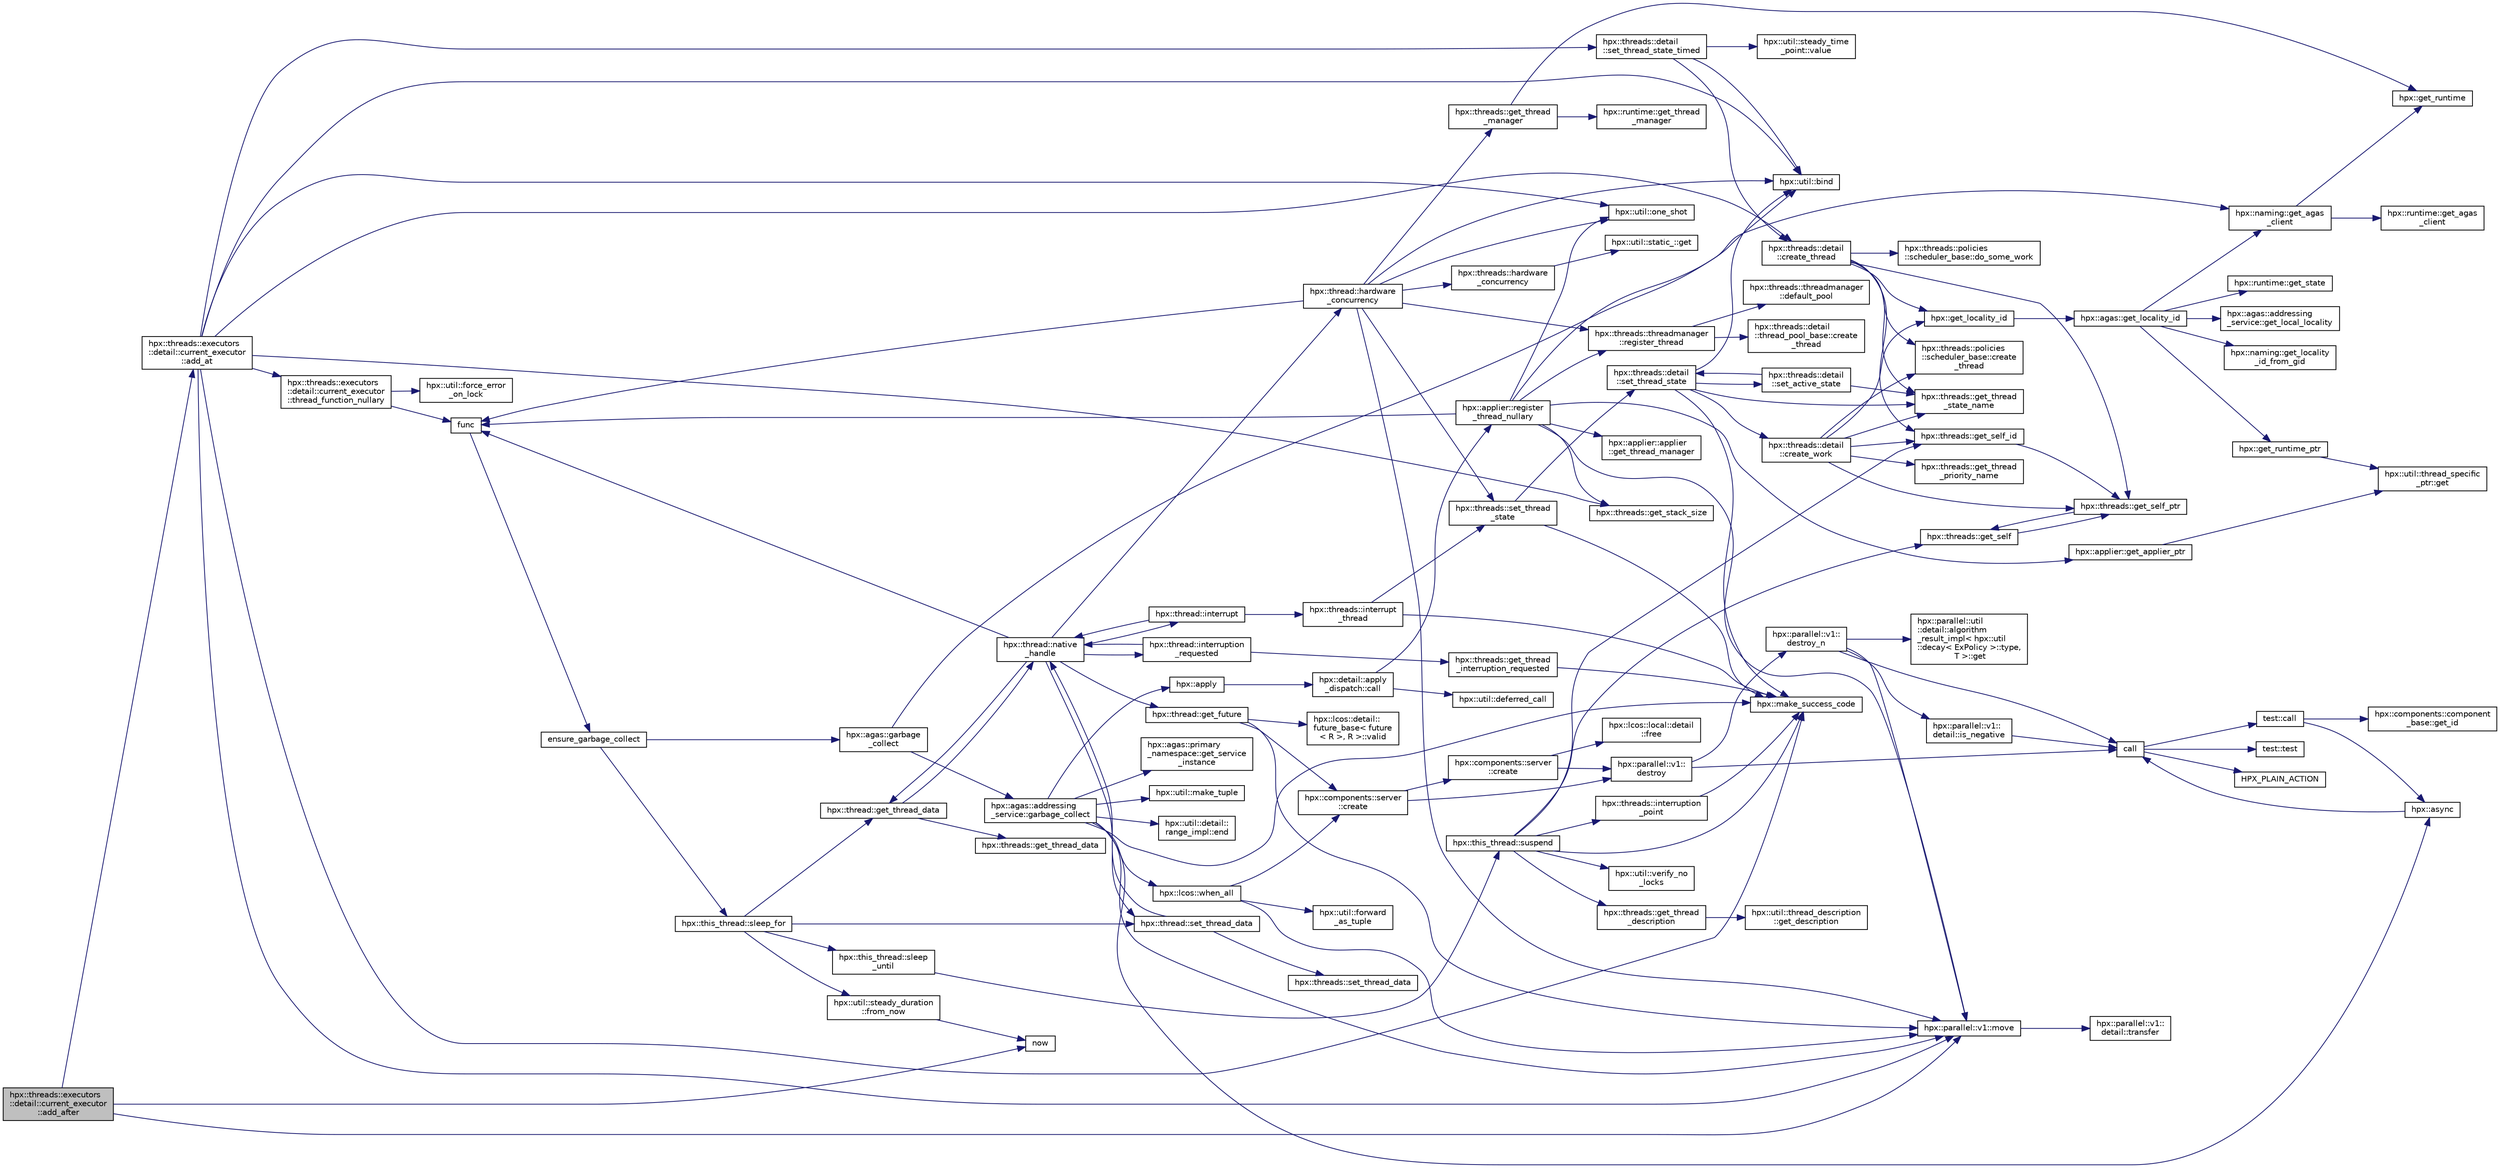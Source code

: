 digraph "hpx::threads::executors::detail::current_executor::add_after"
{
  edge [fontname="Helvetica",fontsize="10",labelfontname="Helvetica",labelfontsize="10"];
  node [fontname="Helvetica",fontsize="10",shape=record];
  rankdir="LR";
  Node90 [label="hpx::threads::executors\l::detail::current_executor\l::add_after",height=0.2,width=0.4,color="black", fillcolor="grey75", style="filled", fontcolor="black"];
  Node90 -> Node91 [color="midnightblue",fontsize="10",style="solid",fontname="Helvetica"];
  Node91 [label="hpx::threads::executors\l::detail::current_executor\l::add_at",height=0.2,width=0.4,color="black", fillcolor="white", style="filled",URL="$d9/d5b/classhpx_1_1threads_1_1executors_1_1detail_1_1current__executor.html#a776cf0363bb6621f2490b07e62d8f1b6"];
  Node91 -> Node92 [color="midnightblue",fontsize="10",style="solid",fontname="Helvetica"];
  Node92 [label="hpx::util::bind",height=0.2,width=0.4,color="black", fillcolor="white", style="filled",URL="$df/dad/namespacehpx_1_1util.html#ad844caedf82a0173d6909d910c3e48c6"];
  Node91 -> Node93 [color="midnightblue",fontsize="10",style="solid",fontname="Helvetica"];
  Node93 [label="hpx::util::one_shot",height=0.2,width=0.4,color="black", fillcolor="white", style="filled",URL="$df/dad/namespacehpx_1_1util.html#a273e61be42a72415291e0ec0a4f28c7a"];
  Node91 -> Node94 [color="midnightblue",fontsize="10",style="solid",fontname="Helvetica"];
  Node94 [label="hpx::threads::executors\l::detail::current_executor\l::thread_function_nullary",height=0.2,width=0.4,color="black", fillcolor="white", style="filled",URL="$d9/d5b/classhpx_1_1threads_1_1executors_1_1detail_1_1current__executor.html#af27e2c9d756418a50a8c107bdecbbacc"];
  Node94 -> Node95 [color="midnightblue",fontsize="10",style="solid",fontname="Helvetica"];
  Node95 [label="func",height=0.2,width=0.4,color="black", fillcolor="white", style="filled",URL="$d8/dfd/id__type__ref__counting__1032_8cpp.html#ab811b86ea5107ffb3351fcaa29d2c652"];
  Node95 -> Node96 [color="midnightblue",fontsize="10",style="solid",fontname="Helvetica"];
  Node96 [label="ensure_garbage_collect",height=0.2,width=0.4,color="black", fillcolor="white", style="filled",URL="$d8/dfd/id__type__ref__counting__1032_8cpp.html#a5264b94bf7c262ac0e521fb290d476d5"];
  Node96 -> Node97 [color="midnightblue",fontsize="10",style="solid",fontname="Helvetica"];
  Node97 [label="hpx::this_thread::sleep_for",height=0.2,width=0.4,color="black", fillcolor="white", style="filled",URL="$d9/d52/namespacehpx_1_1this__thread.html#afc042a5a5fa52eef2d1d177a343435cf"];
  Node97 -> Node98 [color="midnightblue",fontsize="10",style="solid",fontname="Helvetica"];
  Node98 [label="hpx::this_thread::sleep\l_until",height=0.2,width=0.4,color="black", fillcolor="white", style="filled",URL="$d9/d52/namespacehpx_1_1this__thread.html#ae12a853980115b23ff0ab8ca06622658"];
  Node98 -> Node99 [color="midnightblue",fontsize="10",style="solid",fontname="Helvetica"];
  Node99 [label="hpx::this_thread::suspend",height=0.2,width=0.4,color="black", fillcolor="white", style="filled",URL="$d9/d52/namespacehpx_1_1this__thread.html#aca220026fb3014c0881d129fe31c0073"];
  Node99 -> Node100 [color="midnightblue",fontsize="10",style="solid",fontname="Helvetica"];
  Node100 [label="hpx::threads::get_self",height=0.2,width=0.4,color="black", fillcolor="white", style="filled",URL="$d7/d28/namespacehpx_1_1threads.html#a07daf4d6d29233f20d66d41ab7b5b8e8"];
  Node100 -> Node101 [color="midnightblue",fontsize="10",style="solid",fontname="Helvetica"];
  Node101 [label="hpx::threads::get_self_ptr",height=0.2,width=0.4,color="black", fillcolor="white", style="filled",URL="$d7/d28/namespacehpx_1_1threads.html#a22877ae347ad884cde3a51397dad6c53"];
  Node101 -> Node100 [color="midnightblue",fontsize="10",style="solid",fontname="Helvetica"];
  Node99 -> Node102 [color="midnightblue",fontsize="10",style="solid",fontname="Helvetica"];
  Node102 [label="hpx::threads::get_self_id",height=0.2,width=0.4,color="black", fillcolor="white", style="filled",URL="$d7/d28/namespacehpx_1_1threads.html#afafe0f900b9fac3d4ed3c747625c1cfe"];
  Node102 -> Node101 [color="midnightblue",fontsize="10",style="solid",fontname="Helvetica"];
  Node99 -> Node103 [color="midnightblue",fontsize="10",style="solid",fontname="Helvetica"];
  Node103 [label="hpx::threads::interruption\l_point",height=0.2,width=0.4,color="black", fillcolor="white", style="filled",URL="$d7/d28/namespacehpx_1_1threads.html#ada6ec56a12b050707311d8c628089059"];
  Node103 -> Node104 [color="midnightblue",fontsize="10",style="solid",fontname="Helvetica"];
  Node104 [label="hpx::make_success_code",height=0.2,width=0.4,color="black", fillcolor="white", style="filled",URL="$d8/d83/namespacehpx.html#a0e8512a8f49e2a6c8185061181419d8f",tooltip="Returns error_code(hpx::success, \"success\", mode). "];
  Node99 -> Node105 [color="midnightblue",fontsize="10",style="solid",fontname="Helvetica"];
  Node105 [label="hpx::util::verify_no\l_locks",height=0.2,width=0.4,color="black", fillcolor="white", style="filled",URL="$df/dad/namespacehpx_1_1util.html#ae0e1837ee6f09b79b26c2e788d2e9fc9"];
  Node99 -> Node106 [color="midnightblue",fontsize="10",style="solid",fontname="Helvetica"];
  Node106 [label="hpx::threads::get_thread\l_description",height=0.2,width=0.4,color="black", fillcolor="white", style="filled",URL="$d7/d28/namespacehpx_1_1threads.html#a42fc18a7a680f4e8bc633a4b4c956701"];
  Node106 -> Node107 [color="midnightblue",fontsize="10",style="solid",fontname="Helvetica"];
  Node107 [label="hpx::util::thread_description\l::get_description",height=0.2,width=0.4,color="black", fillcolor="white", style="filled",URL="$df/d9e/structhpx_1_1util_1_1thread__description.html#a8c834e14eca6eb228188022577f9f952"];
  Node99 -> Node104 [color="midnightblue",fontsize="10",style="solid",fontname="Helvetica"];
  Node97 -> Node108 [color="midnightblue",fontsize="10",style="solid",fontname="Helvetica"];
  Node108 [label="hpx::util::steady_duration\l::from_now",height=0.2,width=0.4,color="black", fillcolor="white", style="filled",URL="$d9/d4f/classhpx_1_1util_1_1steady__duration.html#a0132206d767cd0f7395507b40111a153"];
  Node108 -> Node109 [color="midnightblue",fontsize="10",style="solid",fontname="Helvetica"];
  Node109 [label="now",height=0.2,width=0.4,color="black", fillcolor="white", style="filled",URL="$de/db3/1d__stencil__1__omp_8cpp.html#a89e9667753dccfac455bd37a7a3a7b16"];
  Node97 -> Node110 [color="midnightblue",fontsize="10",style="solid",fontname="Helvetica"];
  Node110 [label="hpx::thread::get_thread_data",height=0.2,width=0.4,color="black", fillcolor="white", style="filled",URL="$de/d9b/classhpx_1_1thread.html#a4535ef82cec3b953d2c941d20e3e3904"];
  Node110 -> Node111 [color="midnightblue",fontsize="10",style="solid",fontname="Helvetica"];
  Node111 [label="hpx::threads::get_thread_data",height=0.2,width=0.4,color="black", fillcolor="white", style="filled",URL="$d7/d28/namespacehpx_1_1threads.html#a8737931ff6303807225f735b2b384ae4"];
  Node110 -> Node112 [color="midnightblue",fontsize="10",style="solid",fontname="Helvetica"];
  Node112 [label="hpx::thread::native\l_handle",height=0.2,width=0.4,color="black", fillcolor="white", style="filled",URL="$de/d9b/classhpx_1_1thread.html#acf48190d264ab64c1c4ec99d0b421b5a"];
  Node112 -> Node113 [color="midnightblue",fontsize="10",style="solid",fontname="Helvetica"];
  Node113 [label="hpx::thread::hardware\l_concurrency",height=0.2,width=0.4,color="black", fillcolor="white", style="filled",URL="$de/d9b/classhpx_1_1thread.html#a8e4fff210e02485ba493bc3a2a956c03"];
  Node113 -> Node114 [color="midnightblue",fontsize="10",style="solid",fontname="Helvetica"];
  Node114 [label="hpx::threads::hardware\l_concurrency",height=0.2,width=0.4,color="black", fillcolor="white", style="filled",URL="$d7/d28/namespacehpx_1_1threads.html#aa8752a235478d2ad7b5ac467b63ab527"];
  Node114 -> Node115 [color="midnightblue",fontsize="10",style="solid",fontname="Helvetica"];
  Node115 [label="hpx::util::static_::get",height=0.2,width=0.4,color="black", fillcolor="white", style="filled",URL="$d3/dbb/structhpx_1_1util_1_1static__.html#a2967c633948a3bf17a3b5405ef5a8318"];
  Node113 -> Node95 [color="midnightblue",fontsize="10",style="solid",fontname="Helvetica"];
  Node113 -> Node92 [color="midnightblue",fontsize="10",style="solid",fontname="Helvetica"];
  Node113 -> Node93 [color="midnightblue",fontsize="10",style="solid",fontname="Helvetica"];
  Node113 -> Node116 [color="midnightblue",fontsize="10",style="solid",fontname="Helvetica"];
  Node116 [label="hpx::parallel::v1::move",height=0.2,width=0.4,color="black", fillcolor="white", style="filled",URL="$db/db9/namespacehpx_1_1parallel_1_1v1.html#aa7c4ede081ce786c9d1eb1adff495cfc"];
  Node116 -> Node117 [color="midnightblue",fontsize="10",style="solid",fontname="Helvetica"];
  Node117 [label="hpx::parallel::v1::\ldetail::transfer",height=0.2,width=0.4,color="black", fillcolor="white", style="filled",URL="$d2/ddd/namespacehpx_1_1parallel_1_1v1_1_1detail.html#ab1b56a05e1885ca7cc7ffa1804dd2f3c"];
  Node113 -> Node118 [color="midnightblue",fontsize="10",style="solid",fontname="Helvetica"];
  Node118 [label="hpx::threads::get_thread\l_manager",height=0.2,width=0.4,color="black", fillcolor="white", style="filled",URL="$d7/d28/namespacehpx_1_1threads.html#a076973c3a53beadde7d967e22c4f6cce"];
  Node118 -> Node119 [color="midnightblue",fontsize="10",style="solid",fontname="Helvetica"];
  Node119 [label="hpx::get_runtime",height=0.2,width=0.4,color="black", fillcolor="white", style="filled",URL="$d8/d83/namespacehpx.html#aef902cc6c7dd3b9fbadf34d1e850a070"];
  Node118 -> Node120 [color="midnightblue",fontsize="10",style="solid",fontname="Helvetica"];
  Node120 [label="hpx::runtime::get_thread\l_manager",height=0.2,width=0.4,color="black", fillcolor="white", style="filled",URL="$d0/d7b/classhpx_1_1runtime.html#a865b12d57fcd44a8d3dda3e35414f563"];
  Node113 -> Node121 [color="midnightblue",fontsize="10",style="solid",fontname="Helvetica"];
  Node121 [label="hpx::threads::threadmanager\l::register_thread",height=0.2,width=0.4,color="black", fillcolor="white", style="filled",URL="$d5/daa/classhpx_1_1threads_1_1threadmanager.html#a7f79c7578e08a60ca45eb276ce8133d8"];
  Node121 -> Node122 [color="midnightblue",fontsize="10",style="solid",fontname="Helvetica"];
  Node122 [label="hpx::threads::threadmanager\l::default_pool",height=0.2,width=0.4,color="black", fillcolor="white", style="filled",URL="$d5/daa/classhpx_1_1threads_1_1threadmanager.html#a851f067d03b5dd1c5e6a9a6a841e05df"];
  Node121 -> Node123 [color="midnightblue",fontsize="10",style="solid",fontname="Helvetica"];
  Node123 [label="hpx::threads::detail\l::thread_pool_base::create\l_thread",height=0.2,width=0.4,color="black", fillcolor="white", style="filled",URL="$de/dae/classhpx_1_1threads_1_1detail_1_1thread__pool__base.html#ad35d3779eef6f4528e62a26d71b34b34"];
  Node113 -> Node124 [color="midnightblue",fontsize="10",style="solid",fontname="Helvetica"];
  Node124 [label="hpx::threads::set_thread\l_state",height=0.2,width=0.4,color="black", fillcolor="white", style="filled",URL="$d7/d28/namespacehpx_1_1threads.html#ac0690ad16ad778bcc79dcd727cc33025",tooltip="Set the thread state of the thread referenced by the thread_id id. "];
  Node124 -> Node104 [color="midnightblue",fontsize="10",style="solid",fontname="Helvetica"];
  Node124 -> Node125 [color="midnightblue",fontsize="10",style="solid",fontname="Helvetica"];
  Node125 [label="hpx::threads::detail\l::set_thread_state",height=0.2,width=0.4,color="black", fillcolor="white", style="filled",URL="$d2/dd1/namespacehpx_1_1threads_1_1detail.html#af85ddc854c4a149bf1738eb1b111b9ab"];
  Node125 -> Node126 [color="midnightblue",fontsize="10",style="solid",fontname="Helvetica"];
  Node126 [label="hpx::threads::get_thread\l_state_name",height=0.2,width=0.4,color="black", fillcolor="white", style="filled",URL="$d7/d28/namespacehpx_1_1threads.html#a26f91ea8d2195f165c033241c5cd11db"];
  Node125 -> Node104 [color="midnightblue",fontsize="10",style="solid",fontname="Helvetica"];
  Node125 -> Node92 [color="midnightblue",fontsize="10",style="solid",fontname="Helvetica"];
  Node125 -> Node127 [color="midnightblue",fontsize="10",style="solid",fontname="Helvetica"];
  Node127 [label="hpx::threads::detail\l::set_active_state",height=0.2,width=0.4,color="black", fillcolor="white", style="filled",URL="$d2/dd1/namespacehpx_1_1threads_1_1detail.html#a45884a5bf04ad66a4f259231a3947e76"];
  Node127 -> Node126 [color="midnightblue",fontsize="10",style="solid",fontname="Helvetica"];
  Node127 -> Node125 [color="midnightblue",fontsize="10",style="solid",fontname="Helvetica"];
  Node125 -> Node128 [color="midnightblue",fontsize="10",style="solid",fontname="Helvetica"];
  Node128 [label="hpx::threads::detail\l::create_work",height=0.2,width=0.4,color="black", fillcolor="white", style="filled",URL="$d2/dd1/namespacehpx_1_1threads_1_1detail.html#ae22384a3c1b1a1940032fad068fb54b1"];
  Node128 -> Node126 [color="midnightblue",fontsize="10",style="solid",fontname="Helvetica"];
  Node128 -> Node129 [color="midnightblue",fontsize="10",style="solid",fontname="Helvetica"];
  Node129 [label="hpx::threads::get_thread\l_priority_name",height=0.2,width=0.4,color="black", fillcolor="white", style="filled",URL="$d7/d28/namespacehpx_1_1threads.html#a9c6b2fec0c1cf5b06ff83ce756ca6d42"];
  Node128 -> Node101 [color="midnightblue",fontsize="10",style="solid",fontname="Helvetica"];
  Node128 -> Node102 [color="midnightblue",fontsize="10",style="solid",fontname="Helvetica"];
  Node128 -> Node130 [color="midnightblue",fontsize="10",style="solid",fontname="Helvetica"];
  Node130 [label="hpx::get_locality_id",height=0.2,width=0.4,color="black", fillcolor="white", style="filled",URL="$d8/d83/namespacehpx.html#a158d7c54a657bb364c1704033010697b",tooltip="Return the number of the locality this function is being called from. "];
  Node130 -> Node131 [color="midnightblue",fontsize="10",style="solid",fontname="Helvetica"];
  Node131 [label="hpx::agas::get_locality_id",height=0.2,width=0.4,color="black", fillcolor="white", style="filled",URL="$dc/d54/namespacehpx_1_1agas.html#a491cc2ddecdf0f1a9129900caa6a4d3e"];
  Node131 -> Node132 [color="midnightblue",fontsize="10",style="solid",fontname="Helvetica"];
  Node132 [label="hpx::get_runtime_ptr",height=0.2,width=0.4,color="black", fillcolor="white", style="filled",URL="$d8/d83/namespacehpx.html#af29daf2bb3e01b4d6495a1742b6cce64"];
  Node132 -> Node133 [color="midnightblue",fontsize="10",style="solid",fontname="Helvetica"];
  Node133 [label="hpx::util::thread_specific\l_ptr::get",height=0.2,width=0.4,color="black", fillcolor="white", style="filled",URL="$d4/d4c/structhpx_1_1util_1_1thread__specific__ptr.html#a3b27d8520710478aa41d1f74206bdba9"];
  Node131 -> Node134 [color="midnightblue",fontsize="10",style="solid",fontname="Helvetica"];
  Node134 [label="hpx::runtime::get_state",height=0.2,width=0.4,color="black", fillcolor="white", style="filled",URL="$d0/d7b/classhpx_1_1runtime.html#ab405f80e060dac95d624520f38b0524c"];
  Node131 -> Node135 [color="midnightblue",fontsize="10",style="solid",fontname="Helvetica"];
  Node135 [label="hpx::naming::get_agas\l_client",height=0.2,width=0.4,color="black", fillcolor="white", style="filled",URL="$d4/dc9/namespacehpx_1_1naming.html#a0408fffd5d34b620712a801b0ae3b032"];
  Node135 -> Node119 [color="midnightblue",fontsize="10",style="solid",fontname="Helvetica"];
  Node135 -> Node136 [color="midnightblue",fontsize="10",style="solid",fontname="Helvetica"];
  Node136 [label="hpx::runtime::get_agas\l_client",height=0.2,width=0.4,color="black", fillcolor="white", style="filled",URL="$d0/d7b/classhpx_1_1runtime.html#aeb5dddd30d6b9861669af8ad44d1a96a"];
  Node131 -> Node137 [color="midnightblue",fontsize="10",style="solid",fontname="Helvetica"];
  Node137 [label="hpx::agas::addressing\l_service::get_local_locality",height=0.2,width=0.4,color="black", fillcolor="white", style="filled",URL="$db/d58/structhpx_1_1agas_1_1addressing__service.html#ab52c19a37c2a7a006c6c15f90ad0539c"];
  Node131 -> Node138 [color="midnightblue",fontsize="10",style="solid",fontname="Helvetica"];
  Node138 [label="hpx::naming::get_locality\l_id_from_gid",height=0.2,width=0.4,color="black", fillcolor="white", style="filled",URL="$d4/dc9/namespacehpx_1_1naming.html#a7fd43037784560bd04fda9b49e33529f"];
  Node128 -> Node139 [color="midnightblue",fontsize="10",style="solid",fontname="Helvetica"];
  Node139 [label="hpx::threads::policies\l::scheduler_base::create\l_thread",height=0.2,width=0.4,color="black", fillcolor="white", style="filled",URL="$dd/d7e/structhpx_1_1threads_1_1policies_1_1scheduler__base.html#ad3b05cd7f363cc8e8410ce368c3794e0"];
  Node112 -> Node140 [color="midnightblue",fontsize="10",style="solid",fontname="Helvetica"];
  Node140 [label="hpx::thread::interrupt",height=0.2,width=0.4,color="black", fillcolor="white", style="filled",URL="$de/d9b/classhpx_1_1thread.html#ac34d0d033aa743c476a79dbc2e1a8a39"];
  Node140 -> Node141 [color="midnightblue",fontsize="10",style="solid",fontname="Helvetica"];
  Node141 [label="hpx::threads::interrupt\l_thread",height=0.2,width=0.4,color="black", fillcolor="white", style="filled",URL="$d7/d28/namespacehpx_1_1threads.html#a6bdda1a2aab61b9b13d274b5155d7e73"];
  Node141 -> Node104 [color="midnightblue",fontsize="10",style="solid",fontname="Helvetica"];
  Node141 -> Node124 [color="midnightblue",fontsize="10",style="solid",fontname="Helvetica"];
  Node140 -> Node112 [color="midnightblue",fontsize="10",style="solid",fontname="Helvetica"];
  Node112 -> Node142 [color="midnightblue",fontsize="10",style="solid",fontname="Helvetica"];
  Node142 [label="hpx::thread::interruption\l_requested",height=0.2,width=0.4,color="black", fillcolor="white", style="filled",URL="$de/d9b/classhpx_1_1thread.html#a33276bb4c20bbb0b1978944e18ef71b8"];
  Node142 -> Node143 [color="midnightblue",fontsize="10",style="solid",fontname="Helvetica"];
  Node143 [label="hpx::threads::get_thread\l_interruption_requested",height=0.2,width=0.4,color="black", fillcolor="white", style="filled",URL="$d7/d28/namespacehpx_1_1threads.html#ae64a7fdb8b5c8bac7be0c8282672a03b"];
  Node143 -> Node104 [color="midnightblue",fontsize="10",style="solid",fontname="Helvetica"];
  Node142 -> Node112 [color="midnightblue",fontsize="10",style="solid",fontname="Helvetica"];
  Node112 -> Node144 [color="midnightblue",fontsize="10",style="solid",fontname="Helvetica"];
  Node144 [label="hpx::thread::get_future",height=0.2,width=0.4,color="black", fillcolor="white", style="filled",URL="$de/d9b/classhpx_1_1thread.html#a87fdb0d8da826366fc190ed224900a64"];
  Node144 -> Node145 [color="midnightblue",fontsize="10",style="solid",fontname="Helvetica"];
  Node145 [label="hpx::lcos::detail::\lfuture_base\< future\l\< R \>, R \>::valid",height=0.2,width=0.4,color="black", fillcolor="white", style="filled",URL="$d5/dd7/classhpx_1_1lcos_1_1detail_1_1future__base.html#aaf7beb7374815614363033bd96573e75"];
  Node144 -> Node146 [color="midnightblue",fontsize="10",style="solid",fontname="Helvetica"];
  Node146 [label="hpx::components::server\l::create",height=0.2,width=0.4,color="black", fillcolor="white", style="filled",URL="$d2/da2/namespacehpx_1_1components_1_1server.html#ac776c89f3d68ceb910e8cee9fa937ab4",tooltip="Create arrays of components using their default constructor. "];
  Node146 -> Node147 [color="midnightblue",fontsize="10",style="solid",fontname="Helvetica"];
  Node147 [label="hpx::components::server\l::create",height=0.2,width=0.4,color="black", fillcolor="white", style="filled",URL="$d2/da2/namespacehpx_1_1components_1_1server.html#a77d26de181c97b444565e230577981bd"];
  Node147 -> Node148 [color="midnightblue",fontsize="10",style="solid",fontname="Helvetica"];
  Node148 [label="hpx::lcos::local::detail\l::free",height=0.2,width=0.4,color="black", fillcolor="white", style="filled",URL="$d4/dcb/namespacehpx_1_1lcos_1_1local_1_1detail.html#a55a940f019734e9bb045dc123cd80e48"];
  Node147 -> Node149 [color="midnightblue",fontsize="10",style="solid",fontname="Helvetica"];
  Node149 [label="hpx::parallel::v1::\ldestroy",height=0.2,width=0.4,color="black", fillcolor="white", style="filled",URL="$db/db9/namespacehpx_1_1parallel_1_1v1.html#acf303558375048e8a7cc9a2c2e09477f"];
  Node149 -> Node150 [color="midnightblue",fontsize="10",style="solid",fontname="Helvetica"];
  Node150 [label="call",height=0.2,width=0.4,color="black", fillcolor="white", style="filled",URL="$d2/d67/promise__1620_8cpp.html#a58357f0b82bc761e1d0b9091ed563a70"];
  Node150 -> Node151 [color="midnightblue",fontsize="10",style="solid",fontname="Helvetica"];
  Node151 [label="test::test",height=0.2,width=0.4,color="black", fillcolor="white", style="filled",URL="$d8/d89/structtest.html#ab42d5ece712d716b04cb3f686f297a26"];
  Node150 -> Node152 [color="midnightblue",fontsize="10",style="solid",fontname="Helvetica"];
  Node152 [label="HPX_PLAIN_ACTION",height=0.2,width=0.4,color="black", fillcolor="white", style="filled",URL="$d2/d67/promise__1620_8cpp.html#ab96aab827a4b1fcaf66cfe0ba83fef23"];
  Node150 -> Node153 [color="midnightblue",fontsize="10",style="solid",fontname="Helvetica"];
  Node153 [label="test::call",height=0.2,width=0.4,color="black", fillcolor="white", style="filled",URL="$d8/d89/structtest.html#aeb29e7ed6518b9426ccf1344c52620ae"];
  Node153 -> Node154 [color="midnightblue",fontsize="10",style="solid",fontname="Helvetica"];
  Node154 [label="hpx::async",height=0.2,width=0.4,color="black", fillcolor="white", style="filled",URL="$d8/d83/namespacehpx.html#acb7d8e37b73b823956ce144f9a57eaa4"];
  Node154 -> Node150 [color="midnightblue",fontsize="10",style="solid",fontname="Helvetica"];
  Node153 -> Node155 [color="midnightblue",fontsize="10",style="solid",fontname="Helvetica"];
  Node155 [label="hpx::components::component\l_base::get_id",height=0.2,width=0.4,color="black", fillcolor="white", style="filled",URL="$d2/de6/classhpx_1_1components_1_1component__base.html#a4c8fd93514039bdf01c48d66d82b19cd"];
  Node149 -> Node156 [color="midnightblue",fontsize="10",style="solid",fontname="Helvetica"];
  Node156 [label="hpx::parallel::v1::\ldestroy_n",height=0.2,width=0.4,color="black", fillcolor="white", style="filled",URL="$db/db9/namespacehpx_1_1parallel_1_1v1.html#a71d0691132a300690163f5636bcd5bd3"];
  Node156 -> Node157 [color="midnightblue",fontsize="10",style="solid",fontname="Helvetica"];
  Node157 [label="hpx::parallel::v1::\ldetail::is_negative",height=0.2,width=0.4,color="black", fillcolor="white", style="filled",URL="$d2/ddd/namespacehpx_1_1parallel_1_1v1_1_1detail.html#adf2e40fc4b20ad0fd442ee3118a4d527"];
  Node157 -> Node150 [color="midnightblue",fontsize="10",style="solid",fontname="Helvetica"];
  Node156 -> Node158 [color="midnightblue",fontsize="10",style="solid",fontname="Helvetica"];
  Node158 [label="hpx::parallel::util\l::detail::algorithm\l_result_impl\< hpx::util\l::decay\< ExPolicy \>::type,\l T \>::get",height=0.2,width=0.4,color="black", fillcolor="white", style="filled",URL="$d2/d42/structhpx_1_1parallel_1_1util_1_1detail_1_1algorithm__result__impl.html#ab5b051e8ec74eff5e0e62fd63f5d377e"];
  Node156 -> Node116 [color="midnightblue",fontsize="10",style="solid",fontname="Helvetica"];
  Node156 -> Node150 [color="midnightblue",fontsize="10",style="solid",fontname="Helvetica"];
  Node146 -> Node149 [color="midnightblue",fontsize="10",style="solid",fontname="Helvetica"];
  Node144 -> Node116 [color="midnightblue",fontsize="10",style="solid",fontname="Helvetica"];
  Node112 -> Node110 [color="midnightblue",fontsize="10",style="solid",fontname="Helvetica"];
  Node112 -> Node159 [color="midnightblue",fontsize="10",style="solid",fontname="Helvetica"];
  Node159 [label="hpx::thread::set_thread_data",height=0.2,width=0.4,color="black", fillcolor="white", style="filled",URL="$de/d9b/classhpx_1_1thread.html#a7317a3cf5251f3b33c990449570d4cea"];
  Node159 -> Node160 [color="midnightblue",fontsize="10",style="solid",fontname="Helvetica"];
  Node160 [label="hpx::threads::set_thread_data",height=0.2,width=0.4,color="black", fillcolor="white", style="filled",URL="$d7/d28/namespacehpx_1_1threads.html#a00a625acc149fce3ae38e4340454acf7"];
  Node159 -> Node112 [color="midnightblue",fontsize="10",style="solid",fontname="Helvetica"];
  Node112 -> Node95 [color="midnightblue",fontsize="10",style="solid",fontname="Helvetica"];
  Node97 -> Node159 [color="midnightblue",fontsize="10",style="solid",fontname="Helvetica"];
  Node96 -> Node161 [color="midnightblue",fontsize="10",style="solid",fontname="Helvetica"];
  Node161 [label="hpx::agas::garbage\l_collect",height=0.2,width=0.4,color="black", fillcolor="white", style="filled",URL="$dc/d54/namespacehpx_1_1agas.html#a951337adc4f9bd6df00a50737468e911"];
  Node161 -> Node135 [color="midnightblue",fontsize="10",style="solid",fontname="Helvetica"];
  Node161 -> Node162 [color="midnightblue",fontsize="10",style="solid",fontname="Helvetica"];
  Node162 [label="hpx::agas::addressing\l_service::garbage_collect",height=0.2,width=0.4,color="black", fillcolor="white", style="filled",URL="$db/d58/structhpx_1_1agas_1_1addressing__service.html#a87dcae0eacf6e62d5103ebf516d86f63"];
  Node162 -> Node104 [color="midnightblue",fontsize="10",style="solid",fontname="Helvetica"];
  Node162 -> Node163 [color="midnightblue",fontsize="10",style="solid",fontname="Helvetica"];
  Node163 [label="hpx::agas::primary\l_namespace::get_service\l_instance",height=0.2,width=0.4,color="black", fillcolor="white", style="filled",URL="$d1/d43/structhpx_1_1agas_1_1primary__namespace.html#a7630ff0f30ff8c23b13b4672c5350e2e"];
  Node162 -> Node164 [color="midnightblue",fontsize="10",style="solid",fontname="Helvetica"];
  Node164 [label="hpx::util::make_tuple",height=0.2,width=0.4,color="black", fillcolor="white", style="filled",URL="$df/dad/namespacehpx_1_1util.html#a06fa74211a987d208e013f400a9f5328"];
  Node162 -> Node165 [color="midnightblue",fontsize="10",style="solid",fontname="Helvetica"];
  Node165 [label="hpx::util::detail::\lrange_impl::end",height=0.2,width=0.4,color="black", fillcolor="white", style="filled",URL="$d4/d4a/namespacehpx_1_1util_1_1detail_1_1range__impl.html#afb2ea48b0902f52ee4d8b764807b4316"];
  Node162 -> Node166 [color="midnightblue",fontsize="10",style="solid",fontname="Helvetica"];
  Node166 [label="hpx::apply",height=0.2,width=0.4,color="black", fillcolor="white", style="filled",URL="$d8/d83/namespacehpx.html#aa87762f0db0731d385f3fdfdb25d59fc"];
  Node166 -> Node167 [color="midnightblue",fontsize="10",style="solid",fontname="Helvetica"];
  Node167 [label="hpx::detail::apply\l_dispatch::call",height=0.2,width=0.4,color="black", fillcolor="white", style="filled",URL="$db/de8/structhpx_1_1detail_1_1apply__dispatch.html#a0755fab16d281e74bcff0f8045be9459"];
  Node167 -> Node168 [color="midnightblue",fontsize="10",style="solid",fontname="Helvetica"];
  Node168 [label="hpx::applier::register\l_thread_nullary",height=0.2,width=0.4,color="black", fillcolor="white", style="filled",URL="$d8/dcb/namespacehpx_1_1applier.html#a401cd1145927e58d74d1eb52aaccd936"];
  Node168 -> Node169 [color="midnightblue",fontsize="10",style="solid",fontname="Helvetica"];
  Node169 [label="hpx::applier::get_applier_ptr",height=0.2,width=0.4,color="black", fillcolor="white", style="filled",URL="$d8/dcb/namespacehpx_1_1applier.html#a617483cf2b77ad3a0aa428ade7b35299"];
  Node169 -> Node133 [color="midnightblue",fontsize="10",style="solid",fontname="Helvetica"];
  Node168 -> Node95 [color="midnightblue",fontsize="10",style="solid",fontname="Helvetica"];
  Node168 -> Node92 [color="midnightblue",fontsize="10",style="solid",fontname="Helvetica"];
  Node168 -> Node93 [color="midnightblue",fontsize="10",style="solid",fontname="Helvetica"];
  Node168 -> Node116 [color="midnightblue",fontsize="10",style="solid",fontname="Helvetica"];
  Node168 -> Node170 [color="midnightblue",fontsize="10",style="solid",fontname="Helvetica"];
  Node170 [label="hpx::threads::get_stack_size",height=0.2,width=0.4,color="black", fillcolor="white", style="filled",URL="$d7/d28/namespacehpx_1_1threads.html#af597241b3c2785150be206737ca04aa6",tooltip="The get_stack_size function is part of the thread related API. It. "];
  Node168 -> Node171 [color="midnightblue",fontsize="10",style="solid",fontname="Helvetica"];
  Node171 [label="hpx::applier::applier\l::get_thread_manager",height=0.2,width=0.4,color="black", fillcolor="white", style="filled",URL="$da/dcb/classhpx_1_1applier_1_1applier.html#acc36d583973701e573be39da97bba866",tooltip="Access the thread-manager instance associated with this applier. "];
  Node168 -> Node121 [color="midnightblue",fontsize="10",style="solid",fontname="Helvetica"];
  Node167 -> Node172 [color="midnightblue",fontsize="10",style="solid",fontname="Helvetica"];
  Node172 [label="hpx::util::deferred_call",height=0.2,width=0.4,color="black", fillcolor="white", style="filled",URL="$df/dad/namespacehpx_1_1util.html#acdded623c658a7a3436f7e76bc9d881c"];
  Node162 -> Node116 [color="midnightblue",fontsize="10",style="solid",fontname="Helvetica"];
  Node162 -> Node154 [color="midnightblue",fontsize="10",style="solid",fontname="Helvetica"];
  Node162 -> Node173 [color="midnightblue",fontsize="10",style="solid",fontname="Helvetica"];
  Node173 [label="hpx::lcos::when_all",height=0.2,width=0.4,color="black", fillcolor="white", style="filled",URL="$d2/dc9/namespacehpx_1_1lcos.html#a1a6fb024d8690923fb185d5aee204d54"];
  Node173 -> Node174 [color="midnightblue",fontsize="10",style="solid",fontname="Helvetica"];
  Node174 [label="hpx::util::forward\l_as_tuple",height=0.2,width=0.4,color="black", fillcolor="white", style="filled",URL="$df/dad/namespacehpx_1_1util.html#ab7c31e3f24c3302a4f67b6735a6fa597"];
  Node173 -> Node116 [color="midnightblue",fontsize="10",style="solid",fontname="Helvetica"];
  Node173 -> Node146 [color="midnightblue",fontsize="10",style="solid",fontname="Helvetica"];
  Node94 -> Node175 [color="midnightblue",fontsize="10",style="solid",fontname="Helvetica"];
  Node175 [label="hpx::util::force_error\l_on_lock",height=0.2,width=0.4,color="black", fillcolor="white", style="filled",URL="$df/dad/namespacehpx_1_1util.html#adc0a74d6e9ea588ac5e798f2cd262b27"];
  Node91 -> Node116 [color="midnightblue",fontsize="10",style="solid",fontname="Helvetica"];
  Node91 -> Node170 [color="midnightblue",fontsize="10",style="solid",fontname="Helvetica"];
  Node91 -> Node176 [color="midnightblue",fontsize="10",style="solid",fontname="Helvetica"];
  Node176 [label="hpx::threads::detail\l::create_thread",height=0.2,width=0.4,color="black", fillcolor="white", style="filled",URL="$d2/dd1/namespacehpx_1_1threads_1_1detail.html#a7e333273a07aca5a12fea02ff99e9e3a"];
  Node176 -> Node126 [color="midnightblue",fontsize="10",style="solid",fontname="Helvetica"];
  Node176 -> Node101 [color="midnightblue",fontsize="10",style="solid",fontname="Helvetica"];
  Node176 -> Node102 [color="midnightblue",fontsize="10",style="solid",fontname="Helvetica"];
  Node176 -> Node130 [color="midnightblue",fontsize="10",style="solid",fontname="Helvetica"];
  Node176 -> Node139 [color="midnightblue",fontsize="10",style="solid",fontname="Helvetica"];
  Node176 -> Node177 [color="midnightblue",fontsize="10",style="solid",fontname="Helvetica"];
  Node177 [label="hpx::threads::policies\l::scheduler_base::do_some_work",height=0.2,width=0.4,color="black", fillcolor="white", style="filled",URL="$dd/d7e/structhpx_1_1threads_1_1policies_1_1scheduler__base.html#a90a27580175f350d99d4a6339ec8af29"];
  Node91 -> Node178 [color="midnightblue",fontsize="10",style="solid",fontname="Helvetica"];
  Node178 [label="hpx::threads::detail\l::set_thread_state_timed",height=0.2,width=0.4,color="black", fillcolor="white", style="filled",URL="$d2/dd1/namespacehpx_1_1threads_1_1detail.html#a1c568c5fde68984628bf25fa41a29832"];
  Node178 -> Node92 [color="midnightblue",fontsize="10",style="solid",fontname="Helvetica"];
  Node178 -> Node179 [color="midnightblue",fontsize="10",style="solid",fontname="Helvetica"];
  Node179 [label="hpx::util::steady_time\l_point::value",height=0.2,width=0.4,color="black", fillcolor="white", style="filled",URL="$d0/d84/classhpx_1_1util_1_1steady__time__point.html#ab3ac884d51b3f3eeadd4363f76c00f68"];
  Node178 -> Node176 [color="midnightblue",fontsize="10",style="solid",fontname="Helvetica"];
  Node91 -> Node104 [color="midnightblue",fontsize="10",style="solid",fontname="Helvetica"];
  Node90 -> Node109 [color="midnightblue",fontsize="10",style="solid",fontname="Helvetica"];
  Node90 -> Node116 [color="midnightblue",fontsize="10",style="solid",fontname="Helvetica"];
}
